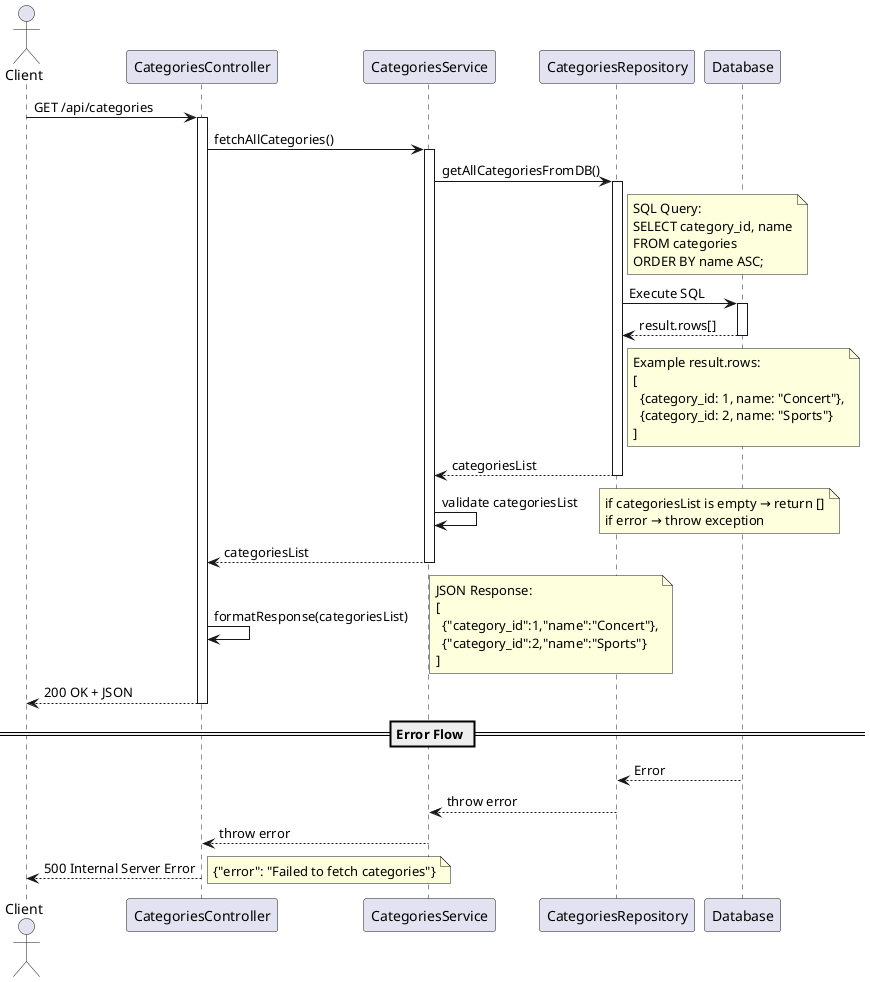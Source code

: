 @startuml
actor Client

Client -> CategoriesController : GET /api/categories
activate CategoriesController

CategoriesController -> CategoriesService : fetchAllCategories()
activate CategoriesService

CategoriesService -> CategoriesRepository : getAllCategoriesFromDB()
activate CategoriesRepository

note right of CategoriesRepository
  SQL Query:
  SELECT category_id, name
  FROM categories
  ORDER BY name ASC;
end note

CategoriesRepository -> Database : Execute SQL
activate Database

Database --> CategoriesRepository : result.rows[]
deactivate Database

note right of CategoriesRepository
  Example result.rows:
  [
    {category_id: 1, name: "Concert"},
    {category_id: 2, name: "Sports"}
  ]
end note

CategoriesRepository --> CategoriesService : categoriesList
deactivate CategoriesRepository

CategoriesService -> CategoriesService : validate categoriesList
note right
  if categoriesList is empty → return []
  if error → throw exception
end note

CategoriesService --> CategoriesController : categoriesList
deactivate CategoriesService

CategoriesController -> CategoriesController : formatResponse(categoriesList)
note right
  JSON Response:
  [
    {"category_id":1,"name":"Concert"},
    {"category_id":2,"name":"Sports"}
  ]
end note

CategoriesController --> Client : 200 OK + JSON
deactivate CategoriesController

== Error Flow ==
Database --> CategoriesRepository : Error
CategoriesRepository --> CategoriesService : throw error
CategoriesService --> CategoriesController : throw error
CategoriesController --> Client : 500 Internal Server Error
note right
  {"error": "Failed to fetch categories"}
end note
@enduml
